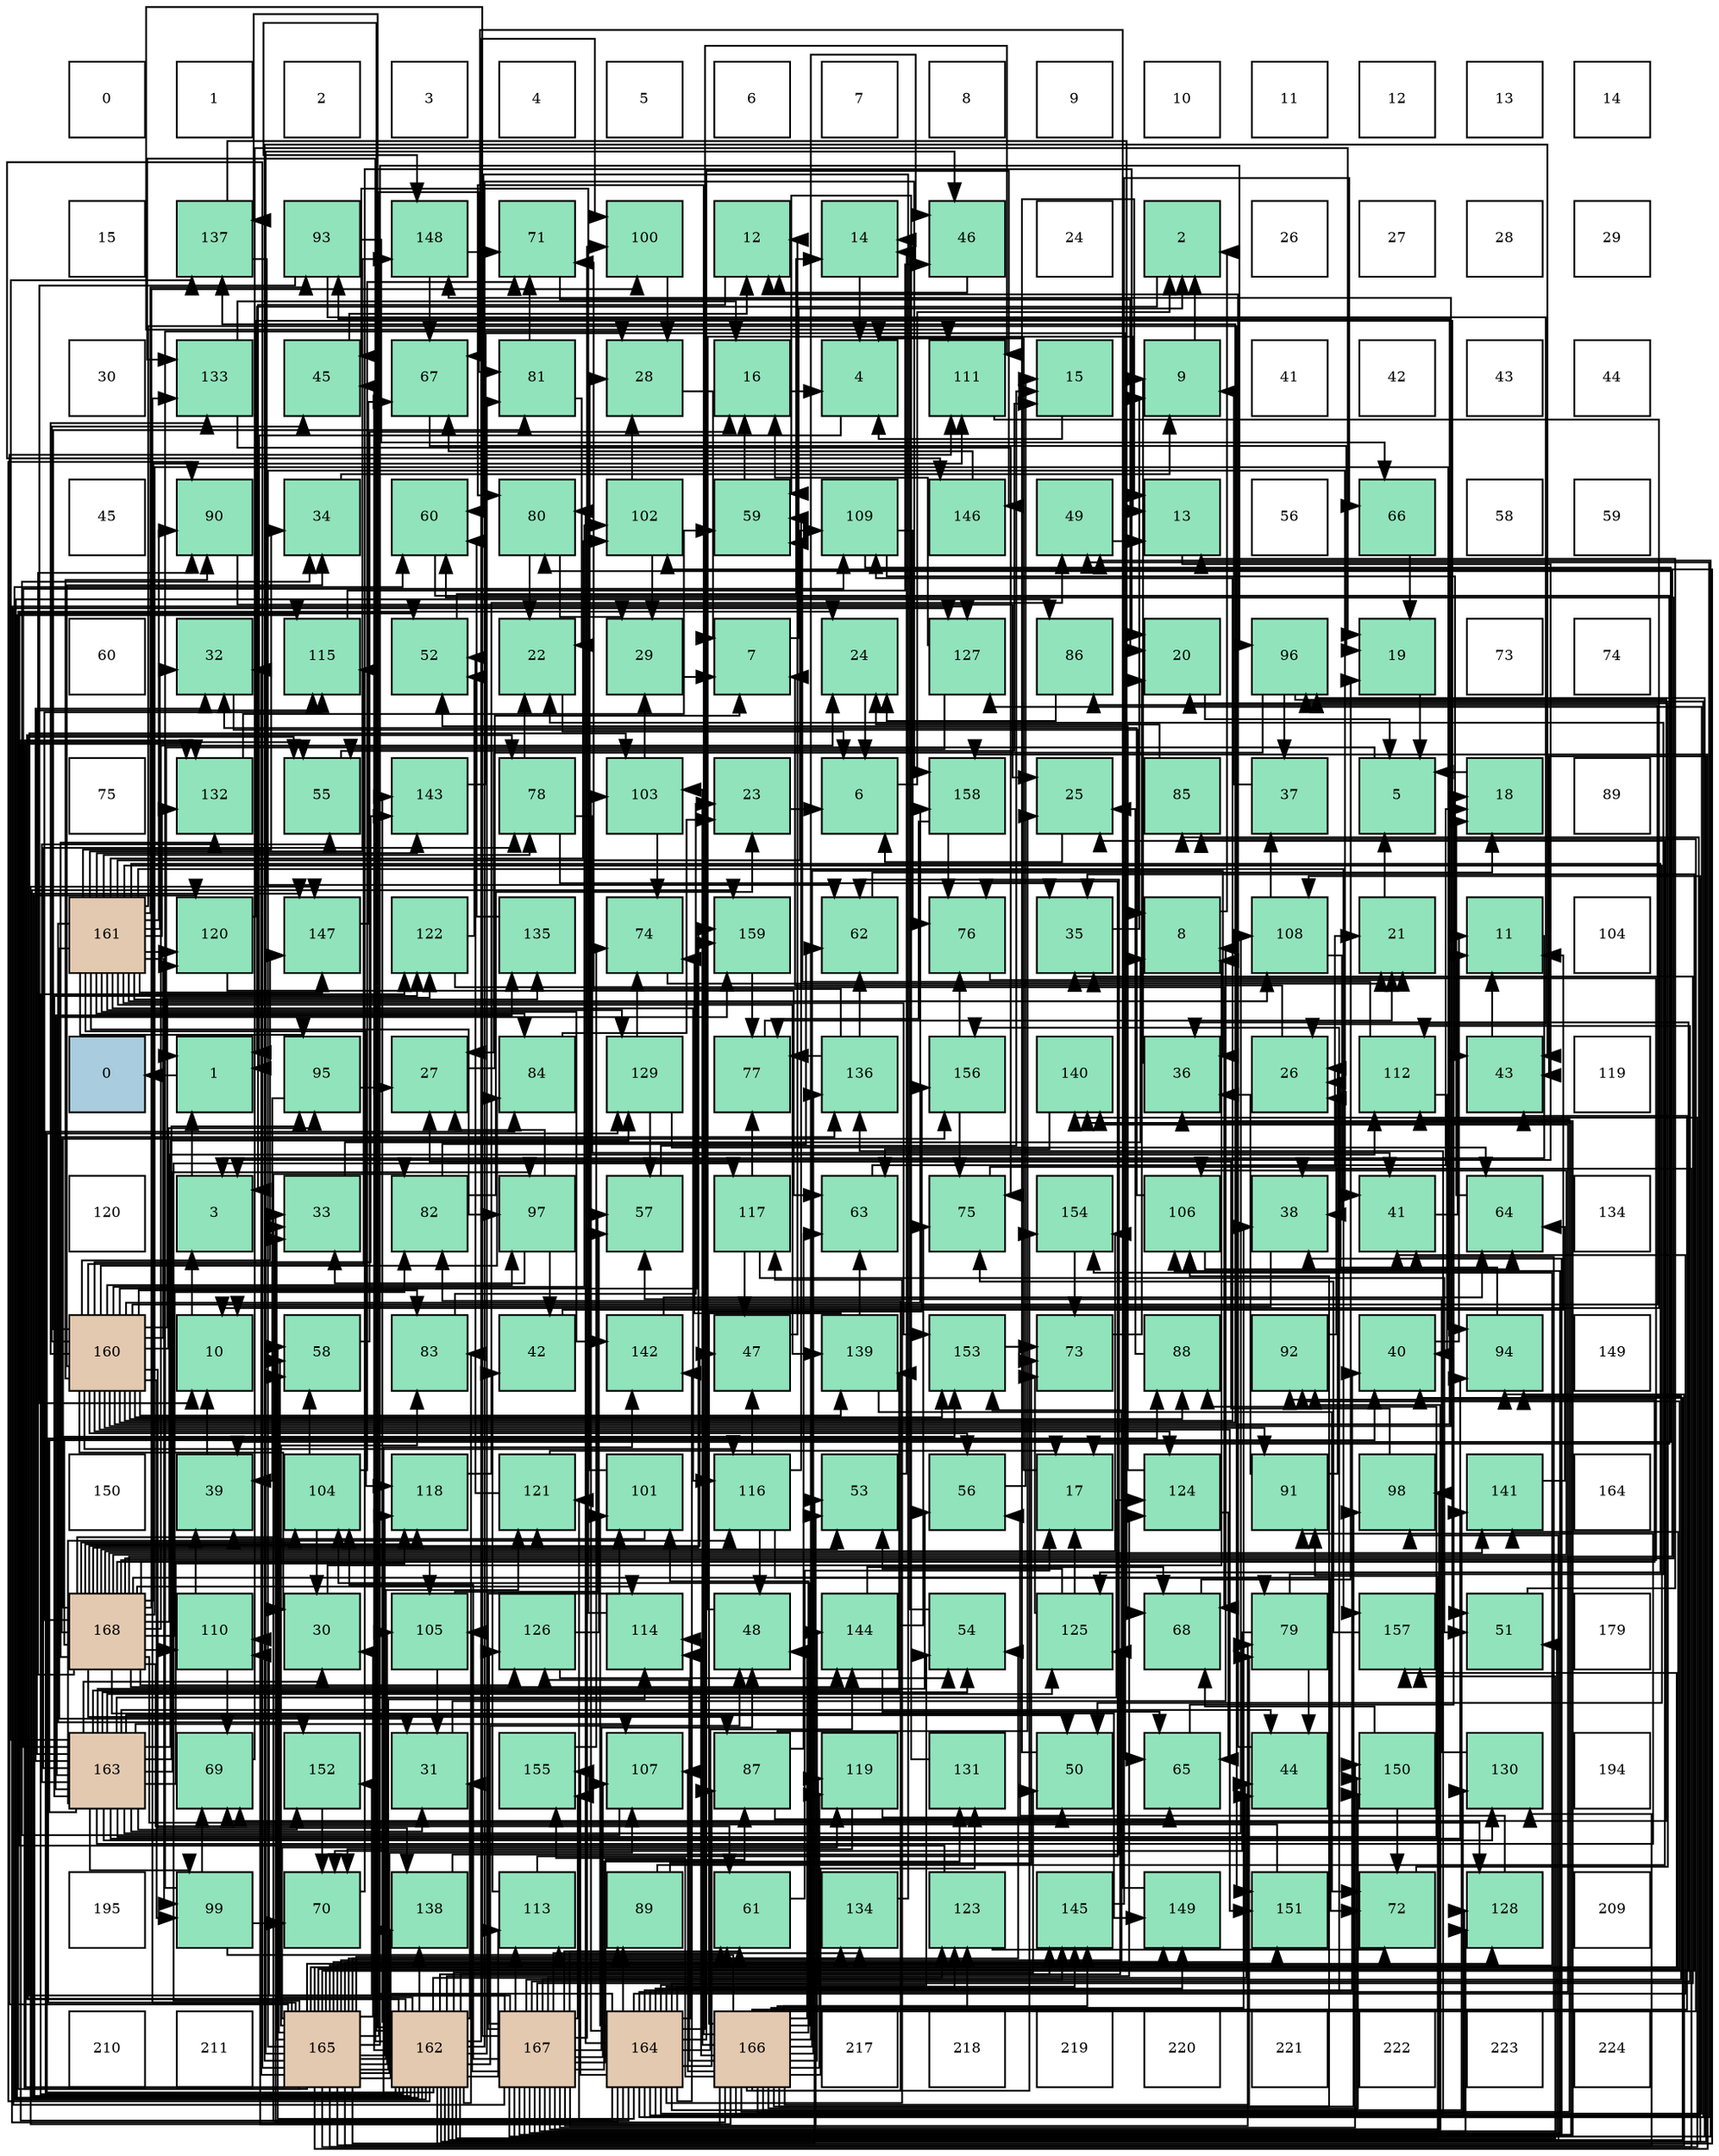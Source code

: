 digraph layout{
 rankdir=TB;
 splines=ortho;
 node [style=filled shape=square fixedsize=true width=0.6];
0[label="0", fontsize=8, fillcolor="#ffffff"];
1[label="1", fontsize=8, fillcolor="#ffffff"];
2[label="2", fontsize=8, fillcolor="#ffffff"];
3[label="3", fontsize=8, fillcolor="#ffffff"];
4[label="4", fontsize=8, fillcolor="#ffffff"];
5[label="5", fontsize=8, fillcolor="#ffffff"];
6[label="6", fontsize=8, fillcolor="#ffffff"];
7[label="7", fontsize=8, fillcolor="#ffffff"];
8[label="8", fontsize=8, fillcolor="#ffffff"];
9[label="9", fontsize=8, fillcolor="#ffffff"];
10[label="10", fontsize=8, fillcolor="#ffffff"];
11[label="11", fontsize=8, fillcolor="#ffffff"];
12[label="12", fontsize=8, fillcolor="#ffffff"];
13[label="13", fontsize=8, fillcolor="#ffffff"];
14[label="14", fontsize=8, fillcolor="#ffffff"];
15[label="15", fontsize=8, fillcolor="#ffffff"];
16[label="137", fontsize=8, fillcolor="#91e3bb"];
17[label="93", fontsize=8, fillcolor="#91e3bb"];
18[label="148", fontsize=8, fillcolor="#91e3bb"];
19[label="71", fontsize=8, fillcolor="#91e3bb"];
20[label="100", fontsize=8, fillcolor="#91e3bb"];
21[label="12", fontsize=8, fillcolor="#91e3bb"];
22[label="14", fontsize=8, fillcolor="#91e3bb"];
23[label="46", fontsize=8, fillcolor="#91e3bb"];
24[label="24", fontsize=8, fillcolor="#ffffff"];
25[label="2", fontsize=8, fillcolor="#91e3bb"];
26[label="26", fontsize=8, fillcolor="#ffffff"];
27[label="27", fontsize=8, fillcolor="#ffffff"];
28[label="28", fontsize=8, fillcolor="#ffffff"];
29[label="29", fontsize=8, fillcolor="#ffffff"];
30[label="30", fontsize=8, fillcolor="#ffffff"];
31[label="133", fontsize=8, fillcolor="#91e3bb"];
32[label="45", fontsize=8, fillcolor="#91e3bb"];
33[label="67", fontsize=8, fillcolor="#91e3bb"];
34[label="81", fontsize=8, fillcolor="#91e3bb"];
35[label="28", fontsize=8, fillcolor="#91e3bb"];
36[label="16", fontsize=8, fillcolor="#91e3bb"];
37[label="4", fontsize=8, fillcolor="#91e3bb"];
38[label="111", fontsize=8, fillcolor="#91e3bb"];
39[label="15", fontsize=8, fillcolor="#91e3bb"];
40[label="9", fontsize=8, fillcolor="#91e3bb"];
41[label="41", fontsize=8, fillcolor="#ffffff"];
42[label="42", fontsize=8, fillcolor="#ffffff"];
43[label="43", fontsize=8, fillcolor="#ffffff"];
44[label="44", fontsize=8, fillcolor="#ffffff"];
45[label="45", fontsize=8, fillcolor="#ffffff"];
46[label="90", fontsize=8, fillcolor="#91e3bb"];
47[label="34", fontsize=8, fillcolor="#91e3bb"];
48[label="60", fontsize=8, fillcolor="#91e3bb"];
49[label="80", fontsize=8, fillcolor="#91e3bb"];
50[label="102", fontsize=8, fillcolor="#91e3bb"];
51[label="59", fontsize=8, fillcolor="#91e3bb"];
52[label="109", fontsize=8, fillcolor="#91e3bb"];
53[label="146", fontsize=8, fillcolor="#91e3bb"];
54[label="49", fontsize=8, fillcolor="#91e3bb"];
55[label="13", fontsize=8, fillcolor="#91e3bb"];
56[label="56", fontsize=8, fillcolor="#ffffff"];
57[label="66", fontsize=8, fillcolor="#91e3bb"];
58[label="58", fontsize=8, fillcolor="#ffffff"];
59[label="59", fontsize=8, fillcolor="#ffffff"];
60[label="60", fontsize=8, fillcolor="#ffffff"];
61[label="32", fontsize=8, fillcolor="#91e3bb"];
62[label="115", fontsize=8, fillcolor="#91e3bb"];
63[label="52", fontsize=8, fillcolor="#91e3bb"];
64[label="22", fontsize=8, fillcolor="#91e3bb"];
65[label="29", fontsize=8, fillcolor="#91e3bb"];
66[label="7", fontsize=8, fillcolor="#91e3bb"];
67[label="24", fontsize=8, fillcolor="#91e3bb"];
68[label="127", fontsize=8, fillcolor="#91e3bb"];
69[label="86", fontsize=8, fillcolor="#91e3bb"];
70[label="20", fontsize=8, fillcolor="#91e3bb"];
71[label="96", fontsize=8, fillcolor="#91e3bb"];
72[label="19", fontsize=8, fillcolor="#91e3bb"];
73[label="73", fontsize=8, fillcolor="#ffffff"];
74[label="74", fontsize=8, fillcolor="#ffffff"];
75[label="75", fontsize=8, fillcolor="#ffffff"];
76[label="132", fontsize=8, fillcolor="#91e3bb"];
77[label="55", fontsize=8, fillcolor="#91e3bb"];
78[label="143", fontsize=8, fillcolor="#91e3bb"];
79[label="78", fontsize=8, fillcolor="#91e3bb"];
80[label="103", fontsize=8, fillcolor="#91e3bb"];
81[label="23", fontsize=8, fillcolor="#91e3bb"];
82[label="6", fontsize=8, fillcolor="#91e3bb"];
83[label="158", fontsize=8, fillcolor="#91e3bb"];
84[label="25", fontsize=8, fillcolor="#91e3bb"];
85[label="85", fontsize=8, fillcolor="#91e3bb"];
86[label="37", fontsize=8, fillcolor="#91e3bb"];
87[label="5", fontsize=8, fillcolor="#91e3bb"];
88[label="18", fontsize=8, fillcolor="#91e3bb"];
89[label="89", fontsize=8, fillcolor="#ffffff"];
90[label="161", fontsize=8, fillcolor="#e3c9af"];
91[label="120", fontsize=8, fillcolor="#91e3bb"];
92[label="147", fontsize=8, fillcolor="#91e3bb"];
93[label="122", fontsize=8, fillcolor="#91e3bb"];
94[label="135", fontsize=8, fillcolor="#91e3bb"];
95[label="74", fontsize=8, fillcolor="#91e3bb"];
96[label="159", fontsize=8, fillcolor="#91e3bb"];
97[label="62", fontsize=8, fillcolor="#91e3bb"];
98[label="76", fontsize=8, fillcolor="#91e3bb"];
99[label="35", fontsize=8, fillcolor="#91e3bb"];
100[label="8", fontsize=8, fillcolor="#91e3bb"];
101[label="108", fontsize=8, fillcolor="#91e3bb"];
102[label="21", fontsize=8, fillcolor="#91e3bb"];
103[label="11", fontsize=8, fillcolor="#91e3bb"];
104[label="104", fontsize=8, fillcolor="#ffffff"];
105[label="0", fontsize=8, fillcolor="#a9ccde"];
106[label="1", fontsize=8, fillcolor="#91e3bb"];
107[label="95", fontsize=8, fillcolor="#91e3bb"];
108[label="27", fontsize=8, fillcolor="#91e3bb"];
109[label="84", fontsize=8, fillcolor="#91e3bb"];
110[label="129", fontsize=8, fillcolor="#91e3bb"];
111[label="77", fontsize=8, fillcolor="#91e3bb"];
112[label="136", fontsize=8, fillcolor="#91e3bb"];
113[label="156", fontsize=8, fillcolor="#91e3bb"];
114[label="140", fontsize=8, fillcolor="#91e3bb"];
115[label="36", fontsize=8, fillcolor="#91e3bb"];
116[label="26", fontsize=8, fillcolor="#91e3bb"];
117[label="112", fontsize=8, fillcolor="#91e3bb"];
118[label="43", fontsize=8, fillcolor="#91e3bb"];
119[label="119", fontsize=8, fillcolor="#ffffff"];
120[label="120", fontsize=8, fillcolor="#ffffff"];
121[label="3", fontsize=8, fillcolor="#91e3bb"];
122[label="33", fontsize=8, fillcolor="#91e3bb"];
123[label="82", fontsize=8, fillcolor="#91e3bb"];
124[label="97", fontsize=8, fillcolor="#91e3bb"];
125[label="57", fontsize=8, fillcolor="#91e3bb"];
126[label="117", fontsize=8, fillcolor="#91e3bb"];
127[label="63", fontsize=8, fillcolor="#91e3bb"];
128[label="75", fontsize=8, fillcolor="#91e3bb"];
129[label="154", fontsize=8, fillcolor="#91e3bb"];
130[label="106", fontsize=8, fillcolor="#91e3bb"];
131[label="38", fontsize=8, fillcolor="#91e3bb"];
132[label="41", fontsize=8, fillcolor="#91e3bb"];
133[label="64", fontsize=8, fillcolor="#91e3bb"];
134[label="134", fontsize=8, fillcolor="#ffffff"];
135[label="160", fontsize=8, fillcolor="#e3c9af"];
136[label="10", fontsize=8, fillcolor="#91e3bb"];
137[label="58", fontsize=8, fillcolor="#91e3bb"];
138[label="83", fontsize=8, fillcolor="#91e3bb"];
139[label="42", fontsize=8, fillcolor="#91e3bb"];
140[label="142", fontsize=8, fillcolor="#91e3bb"];
141[label="47", fontsize=8, fillcolor="#91e3bb"];
142[label="139", fontsize=8, fillcolor="#91e3bb"];
143[label="153", fontsize=8, fillcolor="#91e3bb"];
144[label="73", fontsize=8, fillcolor="#91e3bb"];
145[label="88", fontsize=8, fillcolor="#91e3bb"];
146[label="92", fontsize=8, fillcolor="#91e3bb"];
147[label="40", fontsize=8, fillcolor="#91e3bb"];
148[label="94", fontsize=8, fillcolor="#91e3bb"];
149[label="149", fontsize=8, fillcolor="#ffffff"];
150[label="150", fontsize=8, fillcolor="#ffffff"];
151[label="39", fontsize=8, fillcolor="#91e3bb"];
152[label="104", fontsize=8, fillcolor="#91e3bb"];
153[label="118", fontsize=8, fillcolor="#91e3bb"];
154[label="121", fontsize=8, fillcolor="#91e3bb"];
155[label="101", fontsize=8, fillcolor="#91e3bb"];
156[label="116", fontsize=8, fillcolor="#91e3bb"];
157[label="53", fontsize=8, fillcolor="#91e3bb"];
158[label="56", fontsize=8, fillcolor="#91e3bb"];
159[label="17", fontsize=8, fillcolor="#91e3bb"];
160[label="124", fontsize=8, fillcolor="#91e3bb"];
161[label="91", fontsize=8, fillcolor="#91e3bb"];
162[label="98", fontsize=8, fillcolor="#91e3bb"];
163[label="141", fontsize=8, fillcolor="#91e3bb"];
164[label="164", fontsize=8, fillcolor="#ffffff"];
165[label="168", fontsize=8, fillcolor="#e3c9af"];
166[label="110", fontsize=8, fillcolor="#91e3bb"];
167[label="30", fontsize=8, fillcolor="#91e3bb"];
168[label="105", fontsize=8, fillcolor="#91e3bb"];
169[label="126", fontsize=8, fillcolor="#91e3bb"];
170[label="114", fontsize=8, fillcolor="#91e3bb"];
171[label="48", fontsize=8, fillcolor="#91e3bb"];
172[label="144", fontsize=8, fillcolor="#91e3bb"];
173[label="54", fontsize=8, fillcolor="#91e3bb"];
174[label="125", fontsize=8, fillcolor="#91e3bb"];
175[label="68", fontsize=8, fillcolor="#91e3bb"];
176[label="79", fontsize=8, fillcolor="#91e3bb"];
177[label="157", fontsize=8, fillcolor="#91e3bb"];
178[label="51", fontsize=8, fillcolor="#91e3bb"];
179[label="179", fontsize=8, fillcolor="#ffffff"];
180[label="163", fontsize=8, fillcolor="#e3c9af"];
181[label="69", fontsize=8, fillcolor="#91e3bb"];
182[label="152", fontsize=8, fillcolor="#91e3bb"];
183[label="31", fontsize=8, fillcolor="#91e3bb"];
184[label="155", fontsize=8, fillcolor="#91e3bb"];
185[label="107", fontsize=8, fillcolor="#91e3bb"];
186[label="87", fontsize=8, fillcolor="#91e3bb"];
187[label="119", fontsize=8, fillcolor="#91e3bb"];
188[label="131", fontsize=8, fillcolor="#91e3bb"];
189[label="50", fontsize=8, fillcolor="#91e3bb"];
190[label="65", fontsize=8, fillcolor="#91e3bb"];
191[label="44", fontsize=8, fillcolor="#91e3bb"];
192[label="150", fontsize=8, fillcolor="#91e3bb"];
193[label="130", fontsize=8, fillcolor="#91e3bb"];
194[label="194", fontsize=8, fillcolor="#ffffff"];
195[label="195", fontsize=8, fillcolor="#ffffff"];
196[label="99", fontsize=8, fillcolor="#91e3bb"];
197[label="70", fontsize=8, fillcolor="#91e3bb"];
198[label="138", fontsize=8, fillcolor="#91e3bb"];
199[label="113", fontsize=8, fillcolor="#91e3bb"];
200[label="89", fontsize=8, fillcolor="#91e3bb"];
201[label="61", fontsize=8, fillcolor="#91e3bb"];
202[label="134", fontsize=8, fillcolor="#91e3bb"];
203[label="123", fontsize=8, fillcolor="#91e3bb"];
204[label="145", fontsize=8, fillcolor="#91e3bb"];
205[label="149", fontsize=8, fillcolor="#91e3bb"];
206[label="151", fontsize=8, fillcolor="#91e3bb"];
207[label="72", fontsize=8, fillcolor="#91e3bb"];
208[label="128", fontsize=8, fillcolor="#91e3bb"];
209[label="209", fontsize=8, fillcolor="#ffffff"];
210[label="210", fontsize=8, fillcolor="#ffffff"];
211[label="211", fontsize=8, fillcolor="#ffffff"];
212[label="165", fontsize=8, fillcolor="#e3c9af"];
213[label="162", fontsize=8, fillcolor="#e3c9af"];
214[label="167", fontsize=8, fillcolor="#e3c9af"];
215[label="164", fontsize=8, fillcolor="#e3c9af"];
216[label="166", fontsize=8, fillcolor="#e3c9af"];
217[label="217", fontsize=8, fillcolor="#ffffff"];
218[label="218", fontsize=8, fillcolor="#ffffff"];
219[label="219", fontsize=8, fillcolor="#ffffff"];
220[label="220", fontsize=8, fillcolor="#ffffff"];
221[label="221", fontsize=8, fillcolor="#ffffff"];
222[label="222", fontsize=8, fillcolor="#ffffff"];
223[label="223", fontsize=8, fillcolor="#ffffff"];
224[label="224", fontsize=8, fillcolor="#ffffff"];
edge [constraint=false, style=vis];106 -> 105;
25 -> 106;
121 -> 106;
37 -> 106;
87 -> 106;
82 -> 25;
66 -> 25;
100 -> 25;
40 -> 25;
136 -> 121;
103 -> 121;
21 -> 121;
55 -> 121;
22 -> 37;
39 -> 37;
36 -> 37;
159 -> 37;
88 -> 87;
72 -> 87;
70 -> 87;
102 -> 87;
64 -> 82;
81 -> 82;
67 -> 82;
84 -> 82;
116 -> 66;
108 -> 66;
35 -> 66;
65 -> 66;
167 -> 100;
183 -> 100;
61 -> 100;
122 -> 100;
47 -> 40;
99 -> 40;
115 -> 40;
86 -> 40;
131 -> 136;
151 -> 136;
147 -> 103;
132 -> 103;
139 -> 103;
118 -> 103;
191 -> 21;
32 -> 21;
23 -> 21;
141 -> 21;
171 -> 55;
54 -> 55;
189 -> 55;
178 -> 55;
63 -> 22;
157 -> 22;
173 -> 22;
77 -> 39;
158 -> 39;
125 -> 39;
137 -> 36;
51 -> 36;
48 -> 159;
201 -> 159;
97 -> 88;
127 -> 88;
133 -> 88;
190 -> 88;
57 -> 72;
33 -> 72;
175 -> 72;
181 -> 72;
197 -> 70;
19 -> 70;
207 -> 70;
144 -> 70;
95 -> 102;
128 -> 102;
98 -> 102;
111 -> 102;
79 -> 64;
79 -> 99;
79 -> 132;
176 -> 64;
176 -> 191;
176 -> 197;
49 -> 64;
49 -> 65;
34 -> 64;
34 -> 19;
123 -> 81;
123 -> 97;
138 -> 81;
109 -> 81;
85 -> 67;
69 -> 67;
186 -> 84;
186 -> 127;
186 -> 190;
145 -> 84;
200 -> 84;
200 -> 144;
46 -> 84;
161 -> 116;
161 -> 115;
146 -> 116;
17 -> 136;
17 -> 116;
17 -> 57;
148 -> 116;
107 -> 108;
107 -> 151;
71 -> 108;
71 -> 86;
71 -> 181;
124 -> 108;
124 -> 122;
124 -> 139;
162 -> 108;
196 -> 35;
196 -> 201;
196 -> 181;
196 -> 197;
20 -> 35;
155 -> 35;
155 -> 151;
50 -> 35;
50 -> 65;
80 -> 65;
80 -> 95;
152 -> 167;
152 -> 137;
152 -> 19;
168 -> 183;
168 -> 125;
130 -> 61;
130 -> 133;
185 -> 47;
101 -> 86;
101 -> 131;
52 -> 151;
52 -> 118;
52 -> 98;
166 -> 151;
166 -> 181;
38 -> 136;
117 -> 147;
117 -> 51;
199 -> 139;
199 -> 98;
170 -> 32;
62 -> 23;
156 -> 141;
156 -> 171;
156 -> 51;
156 -> 207;
126 -> 141;
126 -> 178;
126 -> 111;
153 -> 54;
187 -> 189;
187 -> 197;
91 -> 178;
91 -> 127;
154 -> 159;
154 -> 63;
93 -> 63;
93 -> 175;
203 -> 63;
203 -> 207;
160 -> 63;
160 -> 190;
174 -> 159;
174 -> 157;
174 -> 144;
169 -> 173;
169 -> 125;
68 -> 36;
68 -> 77;
208 -> 158;
110 -> 125;
110 -> 133;
110 -> 95;
193 -> 125;
188 -> 51;
76 -> 51;
31 -> 36;
31 -> 128;
202 -> 48;
94 -> 48;
112 -> 97;
112 -> 19;
112 -> 111;
16 -> 97;
16 -> 175;
198 -> 97;
142 -> 127;
142 -> 207;
142 -> 95;
114 -> 127;
163 -> 133;
140 -> 133;
78 -> 190;
172 -> 190;
172 -> 175;
172 -> 128;
204 -> 57;
53 -> 33;
92 -> 33;
18 -> 33;
18 -> 19;
205 -> 33;
192 -> 175;
192 -> 207;
206 -> 181;
182 -> 197;
143 -> 144;
129 -> 144;
184 -> 95;
113 -> 128;
113 -> 98;
177 -> 128;
83 -> 98;
83 -> 111;
96 -> 111;
135 -> 167;
135 -> 47;
135 -> 32;
135 -> 158;
135 -> 34;
135 -> 138;
135 -> 109;
135 -> 69;
135 -> 145;
135 -> 46;
135 -> 161;
135 -> 17;
135 -> 107;
135 -> 124;
135 -> 196;
135 -> 50;
135 -> 52;
135 -> 62;
135 -> 156;
135 -> 91;
135 -> 93;
135 -> 160;
135 -> 31;
135 -> 16;
135 -> 198;
135 -> 142;
135 -> 78;
135 -> 92;
135 -> 18;
135 -> 206;
135 -> 143;
135 -> 83;
135 -> 96;
90 -> 183;
90 -> 61;
90 -> 47;
90 -> 189;
90 -> 79;
90 -> 109;
90 -> 46;
90 -> 17;
90 -> 107;
90 -> 124;
90 -> 196;
90 -> 50;
90 -> 101;
90 -> 52;
90 -> 156;
90 -> 153;
90 -> 91;
90 -> 174;
90 -> 110;
90 -> 76;
90 -> 94;
90 -> 142;
90 -> 140;
90 -> 78;
90 -> 92;
90 -> 18;
90 -> 206;
90 -> 182;
90 -> 143;
90 -> 177;
213 -> 183;
213 -> 147;
213 -> 118;
213 -> 191;
213 -> 32;
213 -> 171;
213 -> 189;
213 -> 77;
213 -> 137;
213 -> 48;
213 -> 79;
213 -> 34;
213 -> 138;
213 -> 109;
213 -> 69;
213 -> 46;
213 -> 161;
213 -> 162;
213 -> 20;
213 -> 50;
213 -> 101;
213 -> 199;
213 -> 62;
213 -> 91;
213 -> 93;
213 -> 160;
213 -> 174;
213 -> 110;
213 -> 31;
213 -> 16;
213 -> 198;
213 -> 140;
213 -> 78;
213 -> 204;
213 -> 92;
213 -> 18;
213 -> 177;
213 -> 83;
213 -> 96;
180 -> 167;
180 -> 183;
180 -> 61;
180 -> 147;
180 -> 191;
180 -> 189;
180 -> 173;
180 -> 77;
180 -> 158;
180 -> 79;
180 -> 145;
180 -> 161;
180 -> 148;
180 -> 107;
180 -> 124;
180 -> 196;
180 -> 185;
180 -> 101;
180 -> 52;
180 -> 62;
180 -> 156;
180 -> 153;
180 -> 93;
180 -> 160;
180 -> 174;
180 -> 110;
180 -> 193;
180 -> 94;
180 -> 16;
180 -> 142;
180 -> 182;
180 -> 96;
215 -> 147;
215 -> 132;
215 -> 54;
215 -> 173;
215 -> 137;
215 -> 49;
215 -> 123;
215 -> 85;
215 -> 186;
215 -> 200;
215 -> 71;
215 -> 155;
215 -> 80;
215 -> 38;
215 -> 170;
215 -> 126;
215 -> 187;
215 -> 154;
215 -> 203;
215 -> 68;
215 -> 193;
215 -> 76;
215 -> 112;
215 -> 114;
215 -> 140;
215 -> 172;
215 -> 204;
215 -> 53;
215 -> 205;
215 -> 192;
215 -> 182;
215 -> 184;
215 -> 113;
212 -> 67;
212 -> 167;
212 -> 61;
212 -> 122;
212 -> 99;
212 -> 115;
212 -> 131;
212 -> 132;
212 -> 118;
212 -> 191;
212 -> 23;
212 -> 157;
212 -> 173;
212 -> 77;
212 -> 137;
212 -> 201;
212 -> 34;
212 -> 138;
212 -> 145;
212 -> 146;
212 -> 148;
212 -> 71;
212 -> 168;
212 -> 185;
212 -> 38;
212 -> 170;
212 -> 126;
212 -> 153;
212 -> 187;
212 -> 154;
212 -> 208;
212 -> 193;
212 -> 76;
212 -> 31;
212 -> 202;
212 -> 198;
212 -> 114;
212 -> 163;
212 -> 53;
212 -> 205;
212 -> 206;
212 -> 143;
212 -> 129;
212 -> 177;
212 -> 83;
216 -> 122;
216 -> 115;
216 -> 131;
216 -> 132;
216 -> 118;
216 -> 23;
216 -> 171;
216 -> 176;
216 -> 49;
216 -> 123;
216 -> 85;
216 -> 162;
216 -> 155;
216 -> 80;
216 -> 152;
216 -> 130;
216 -> 185;
216 -> 166;
216 -> 117;
216 -> 199;
216 -> 170;
216 -> 187;
216 -> 203;
216 -> 169;
216 -> 68;
216 -> 208;
216 -> 188;
216 -> 112;
216 -> 163;
216 -> 172;
216 -> 204;
216 -> 92;
216 -> 192;
216 -> 129;
216 -> 184;
216 -> 113;
214 -> 99;
214 -> 115;
214 -> 131;
214 -> 171;
214 -> 54;
214 -> 178;
214 -> 157;
214 -> 201;
214 -> 176;
214 -> 186;
214 -> 200;
214 -> 146;
214 -> 148;
214 -> 71;
214 -> 162;
214 -> 20;
214 -> 155;
214 -> 80;
214 -> 152;
214 -> 168;
214 -> 130;
214 -> 185;
214 -> 166;
214 -> 38;
214 -> 117;
214 -> 199;
214 -> 203;
214 -> 169;
214 -> 68;
214 -> 208;
214 -> 188;
214 -> 202;
214 -> 114;
214 -> 204;
214 -> 192;
214 -> 184;
165 -> 67;
165 -> 122;
165 -> 99;
165 -> 141;
165 -> 157;
165 -> 48;
165 -> 201;
165 -> 176;
165 -> 49;
165 -> 123;
165 -> 186;
165 -> 46;
165 -> 146;
165 -> 148;
165 -> 20;
165 -> 152;
165 -> 168;
165 -> 130;
165 -> 166;
165 -> 38;
165 -> 117;
165 -> 170;
165 -> 62;
165 -> 153;
165 -> 154;
165 -> 169;
165 -> 208;
165 -> 76;
165 -> 112;
165 -> 163;
165 -> 172;
165 -> 205;
165 -> 143;
165 -> 129;
165 -> 113;
165 -> 96;
edge [constraint=true, style=invis];
0 -> 15 -> 30 -> 45 -> 60 -> 75 -> 90 -> 105 -> 120 -> 135 -> 150 -> 165 -> 180 -> 195 -> 210;
1 -> 16 -> 31 -> 46 -> 61 -> 76 -> 91 -> 106 -> 121 -> 136 -> 151 -> 166 -> 181 -> 196 -> 211;
2 -> 17 -> 32 -> 47 -> 62 -> 77 -> 92 -> 107 -> 122 -> 137 -> 152 -> 167 -> 182 -> 197 -> 212;
3 -> 18 -> 33 -> 48 -> 63 -> 78 -> 93 -> 108 -> 123 -> 138 -> 153 -> 168 -> 183 -> 198 -> 213;
4 -> 19 -> 34 -> 49 -> 64 -> 79 -> 94 -> 109 -> 124 -> 139 -> 154 -> 169 -> 184 -> 199 -> 214;
5 -> 20 -> 35 -> 50 -> 65 -> 80 -> 95 -> 110 -> 125 -> 140 -> 155 -> 170 -> 185 -> 200 -> 215;
6 -> 21 -> 36 -> 51 -> 66 -> 81 -> 96 -> 111 -> 126 -> 141 -> 156 -> 171 -> 186 -> 201 -> 216;
7 -> 22 -> 37 -> 52 -> 67 -> 82 -> 97 -> 112 -> 127 -> 142 -> 157 -> 172 -> 187 -> 202 -> 217;
8 -> 23 -> 38 -> 53 -> 68 -> 83 -> 98 -> 113 -> 128 -> 143 -> 158 -> 173 -> 188 -> 203 -> 218;
9 -> 24 -> 39 -> 54 -> 69 -> 84 -> 99 -> 114 -> 129 -> 144 -> 159 -> 174 -> 189 -> 204 -> 219;
10 -> 25 -> 40 -> 55 -> 70 -> 85 -> 100 -> 115 -> 130 -> 145 -> 160 -> 175 -> 190 -> 205 -> 220;
11 -> 26 -> 41 -> 56 -> 71 -> 86 -> 101 -> 116 -> 131 -> 146 -> 161 -> 176 -> 191 -> 206 -> 221;
12 -> 27 -> 42 -> 57 -> 72 -> 87 -> 102 -> 117 -> 132 -> 147 -> 162 -> 177 -> 192 -> 207 -> 222;
13 -> 28 -> 43 -> 58 -> 73 -> 88 -> 103 -> 118 -> 133 -> 148 -> 163 -> 178 -> 193 -> 208 -> 223;
14 -> 29 -> 44 -> 59 -> 74 -> 89 -> 104 -> 119 -> 134 -> 149 -> 164 -> 179 -> 194 -> 209 -> 224;
rank = same {0 -> 1 -> 2 -> 3 -> 4 -> 5 -> 6 -> 7 -> 8 -> 9 -> 10 -> 11 -> 12 -> 13 -> 14};
rank = same {15 -> 16 -> 17 -> 18 -> 19 -> 20 -> 21 -> 22 -> 23 -> 24 -> 25 -> 26 -> 27 -> 28 -> 29};
rank = same {30 -> 31 -> 32 -> 33 -> 34 -> 35 -> 36 -> 37 -> 38 -> 39 -> 40 -> 41 -> 42 -> 43 -> 44};
rank = same {45 -> 46 -> 47 -> 48 -> 49 -> 50 -> 51 -> 52 -> 53 -> 54 -> 55 -> 56 -> 57 -> 58 -> 59};
rank = same {60 -> 61 -> 62 -> 63 -> 64 -> 65 -> 66 -> 67 -> 68 -> 69 -> 70 -> 71 -> 72 -> 73 -> 74};
rank = same {75 -> 76 -> 77 -> 78 -> 79 -> 80 -> 81 -> 82 -> 83 -> 84 -> 85 -> 86 -> 87 -> 88 -> 89};
rank = same {90 -> 91 -> 92 -> 93 -> 94 -> 95 -> 96 -> 97 -> 98 -> 99 -> 100 -> 101 -> 102 -> 103 -> 104};
rank = same {105 -> 106 -> 107 -> 108 -> 109 -> 110 -> 111 -> 112 -> 113 -> 114 -> 115 -> 116 -> 117 -> 118 -> 119};
rank = same {120 -> 121 -> 122 -> 123 -> 124 -> 125 -> 126 -> 127 -> 128 -> 129 -> 130 -> 131 -> 132 -> 133 -> 134};
rank = same {135 -> 136 -> 137 -> 138 -> 139 -> 140 -> 141 -> 142 -> 143 -> 144 -> 145 -> 146 -> 147 -> 148 -> 149};
rank = same {150 -> 151 -> 152 -> 153 -> 154 -> 155 -> 156 -> 157 -> 158 -> 159 -> 160 -> 161 -> 162 -> 163 -> 164};
rank = same {165 -> 166 -> 167 -> 168 -> 169 -> 170 -> 171 -> 172 -> 173 -> 174 -> 175 -> 176 -> 177 -> 178 -> 179};
rank = same {180 -> 181 -> 182 -> 183 -> 184 -> 185 -> 186 -> 187 -> 188 -> 189 -> 190 -> 191 -> 192 -> 193 -> 194};
rank = same {195 -> 196 -> 197 -> 198 -> 199 -> 200 -> 201 -> 202 -> 203 -> 204 -> 205 -> 206 -> 207 -> 208 -> 209};
rank = same {210 -> 211 -> 212 -> 213 -> 214 -> 215 -> 216 -> 217 -> 218 -> 219 -> 220 -> 221 -> 222 -> 223 -> 224};
}